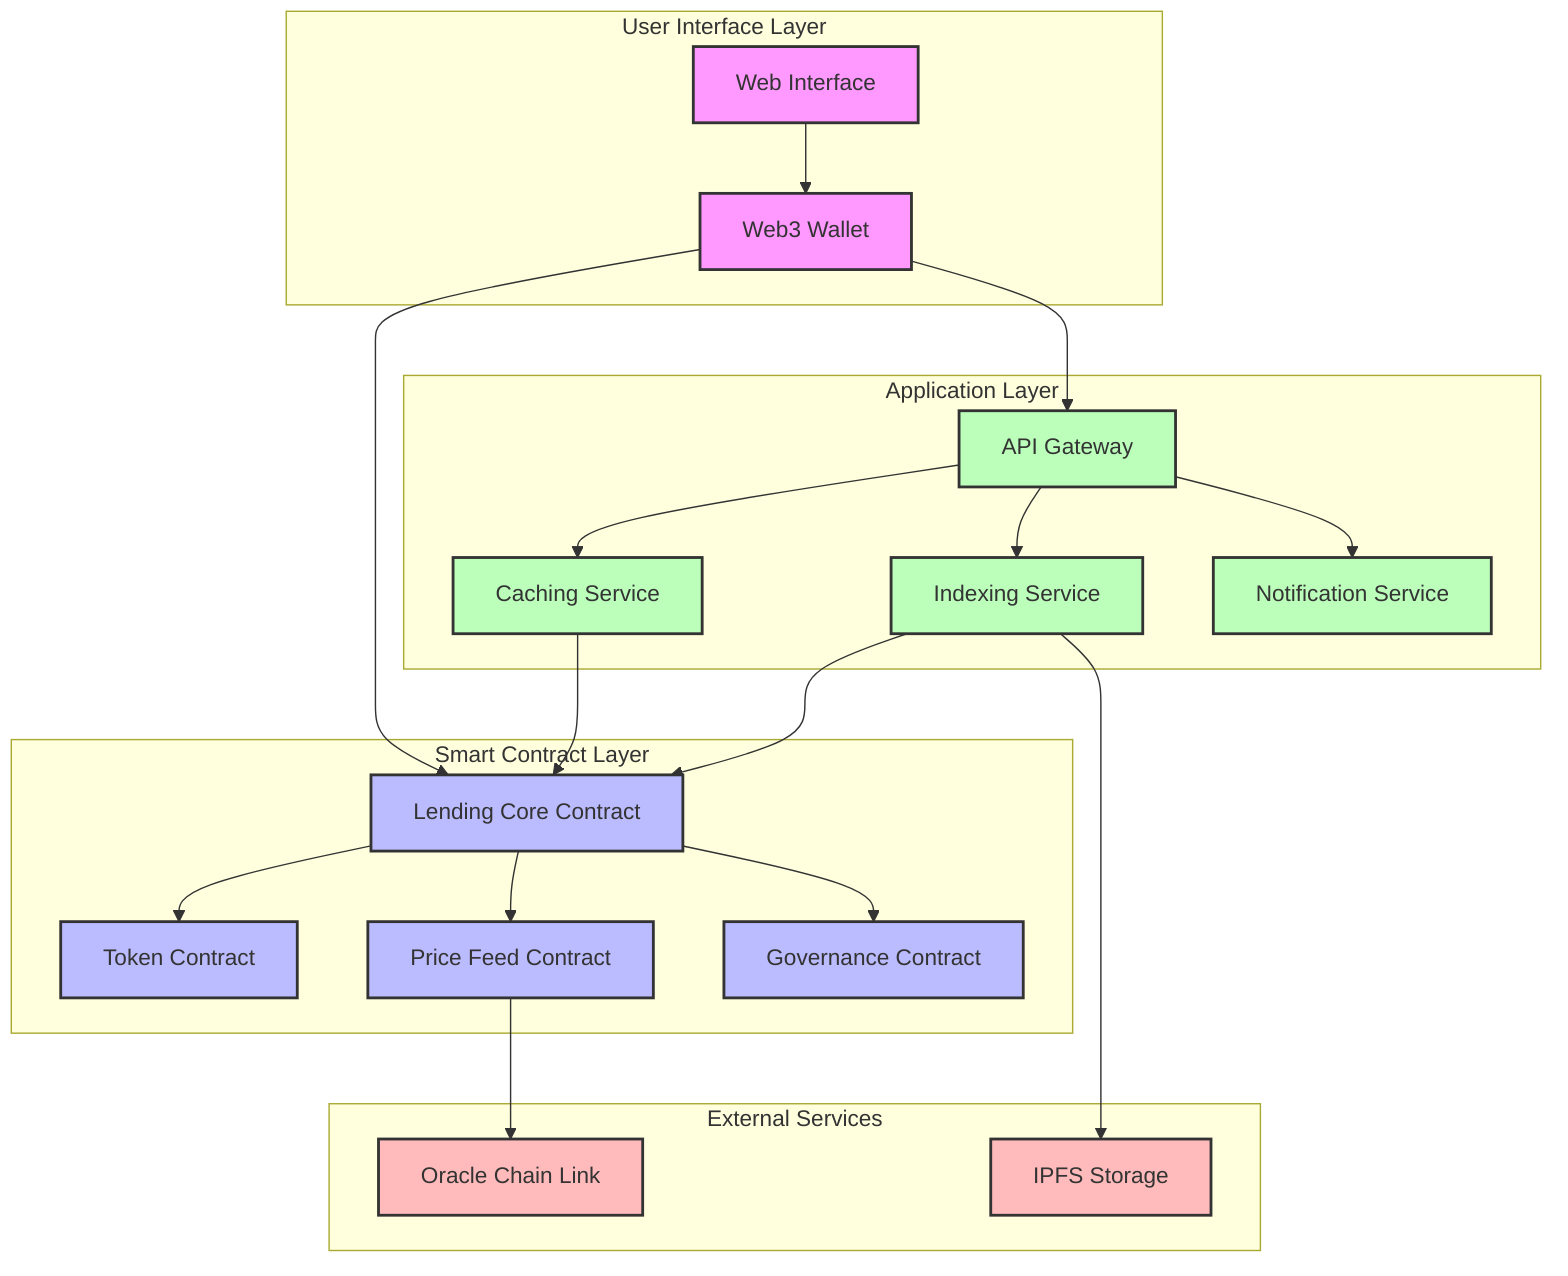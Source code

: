 graph TD
    subgraph "User Interface Layer"
        UI[Web Interface]
        W[Web3 Wallet]
    end

    subgraph "Application Layer"
        API[API Gateway]
        CS[Caching Service]
        IS[Indexing Service]
        NS[Notification Service]
    end

    subgraph "Smart Contract Layer"
        LC[Lending Core Contract]
        TC[Token Contract]
        PC[Price Feed Contract]
        GC[Governance Contract]
    end

    subgraph "External Services"
        OC[Oracle Chain Link]
        IPFS[IPFS Storage]
    end

    %% Connections
    UI --> W
    W --> API
    API --> CS
    API --> IS
    API --> NS
    
    IS --> LC
    CS --> LC
    W --> LC
    
    LC --> TC
    LC --> PC
    LC --> GC
    
    PC --> OC
    IS --> IPFS

    %% Styling
    classDef interface fill:#f9f,stroke:#333,stroke-width:2px
    classDef contract fill:#bbf,stroke:#333,stroke-width:2px
    classDef service fill:#bfb,stroke:#333,stroke-width:2px
    classDef external fill:#fbb,stroke:#333,stroke-width:2px
    
    class UI,W interface
    class LC,TC,PC,GC contract
    class API,CS,IS,NS service
    class OC,IPFS external